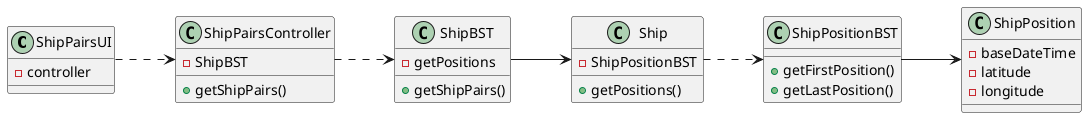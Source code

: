 @startuml
'https://plantuml.com/class-diagram

left to right direction

class ShipPairsUI {
- controller
}

class ShipPairsController {
- ShipBST
+ getShipPairs()
}

class ShipBST {
+ getShipPairs()
- getPositions
}

class Ship {
- ShipPositionBST
+ getPositions()
}

class ShipPositionBST {
+ getFirstPosition()
+ getLastPosition()
}

class ShipPosition {
-baseDateTime
-latitude
-longitude
}

ShipPairsUI ..> ShipPairsController
ShipPairsController ..> ShipBST
ShipBST --> Ship
Ship ..> ShipPositionBST
ShipPositionBST --> ShipPosition

@enduml